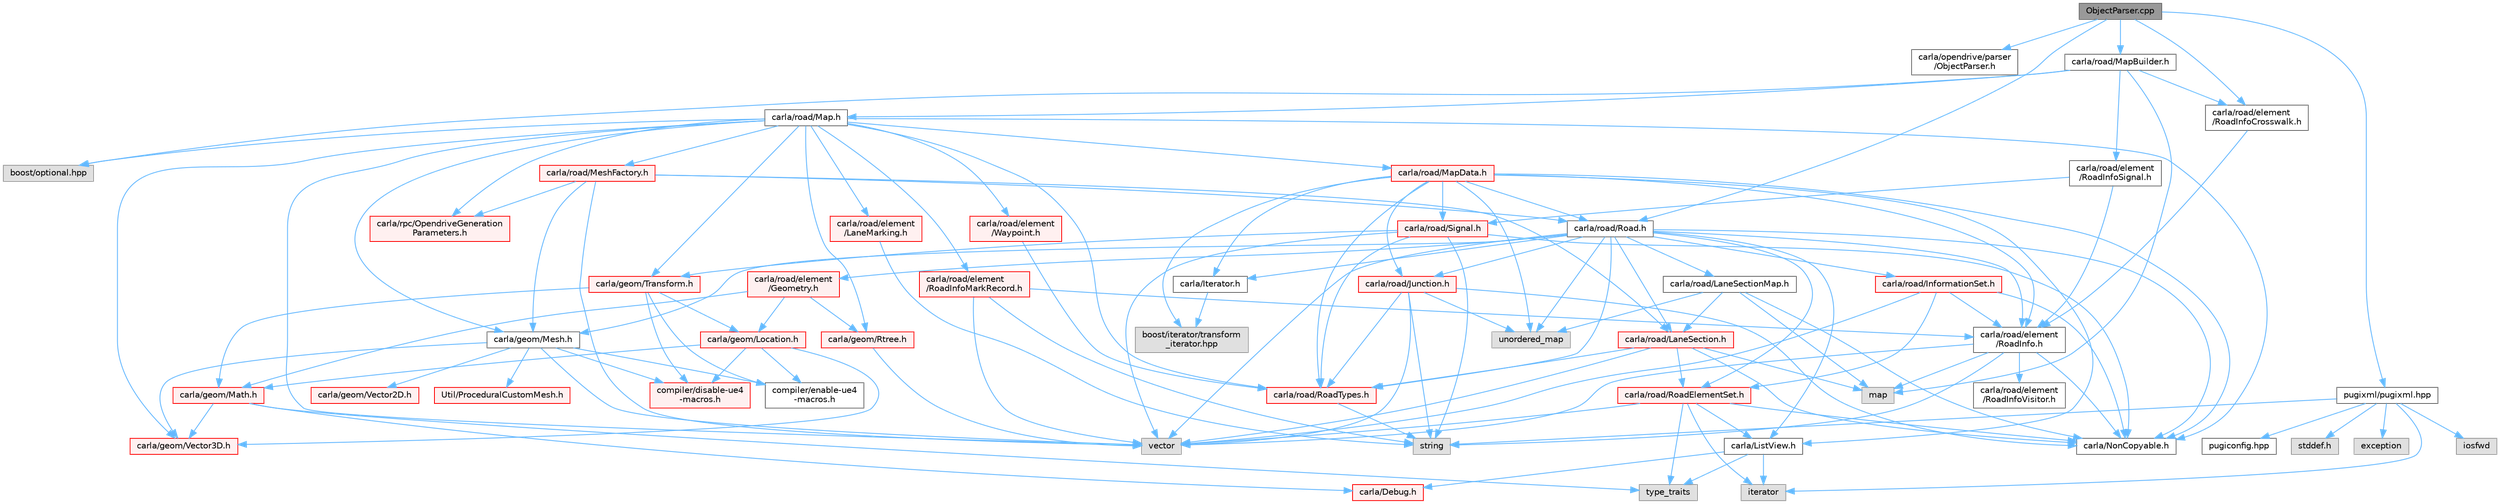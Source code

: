 digraph "ObjectParser.cpp"
{
 // INTERACTIVE_SVG=YES
 // LATEX_PDF_SIZE
  bgcolor="transparent";
  edge [fontname=Helvetica,fontsize=10,labelfontname=Helvetica,labelfontsize=10];
  node [fontname=Helvetica,fontsize=10,shape=box,height=0.2,width=0.4];
  Node1 [id="Node000001",label="ObjectParser.cpp",height=0.2,width=0.4,color="gray40", fillcolor="grey60", style="filled", fontcolor="black",tooltip=" "];
  Node1 -> Node2 [id="edge1_Node000001_Node000002",color="steelblue1",style="solid",tooltip=" "];
  Node2 [id="Node000002",label="carla/opendrive/parser\l/ObjectParser.h",height=0.2,width=0.4,color="grey40", fillcolor="white", style="filled",URL="$d2/d48/ObjectParser_8h.html",tooltip=" "];
  Node1 -> Node3 [id="edge2_Node000001_Node000003",color="steelblue1",style="solid",tooltip=" "];
  Node3 [id="Node000003",label="carla/road/MapBuilder.h",height=0.2,width=0.4,color="grey40", fillcolor="white", style="filled",URL="$de/d3b/MapBuilder_8h.html",tooltip=" "];
  Node3 -> Node4 [id="edge3_Node000003_Node000004",color="steelblue1",style="solid",tooltip=" "];
  Node4 [id="Node000004",label="carla/road/Map.h",height=0.2,width=0.4,color="grey40", fillcolor="white", style="filled",URL="$df/d64/road_2Map_8h.html",tooltip=" "];
  Node4 -> Node5 [id="edge4_Node000004_Node000005",color="steelblue1",style="solid",tooltip=" "];
  Node5 [id="Node000005",label="carla/geom/Mesh.h",height=0.2,width=0.4,color="grey40", fillcolor="white", style="filled",URL="$d9/d31/Mesh_8h.html",tooltip=" "];
  Node5 -> Node6 [id="edge5_Node000005_Node000006",color="steelblue1",style="solid",tooltip=" "];
  Node6 [id="Node000006",label="vector",height=0.2,width=0.4,color="grey60", fillcolor="#E0E0E0", style="filled",tooltip=" "];
  Node5 -> Node7 [id="edge6_Node000005_Node000007",color="steelblue1",style="solid",tooltip=" "];
  Node7 [id="Node000007",label="carla/geom/Vector3D.h",height=0.2,width=0.4,color="red", fillcolor="#FFF0F0", style="filled",URL="$de/d70/geom_2Vector3D_8h.html",tooltip=" "];
  Node5 -> Node24 [id="edge7_Node000005_Node000024",color="steelblue1",style="solid",tooltip=" "];
  Node24 [id="Node000024",label="carla/geom/Vector2D.h",height=0.2,width=0.4,color="red", fillcolor="#FFF0F0", style="filled",URL="$d7/d26/geom_2Vector2D_8h.html",tooltip=" "];
  Node5 -> Node25 [id="edge8_Node000005_Node000025",color="steelblue1",style="solid",tooltip=" "];
  Node25 [id="Node000025",label="compiler/enable-ue4\l-macros.h",height=0.2,width=0.4,color="grey40", fillcolor="white", style="filled",URL="$d9/da2/enable-ue4-macros_8h.html",tooltip=" "];
  Node5 -> Node26 [id="edge9_Node000005_Node000026",color="steelblue1",style="solid",tooltip=" "];
  Node26 [id="Node000026",label="Util/ProceduralCustomMesh.h",height=0.2,width=0.4,color="red", fillcolor="#FFF0F0", style="filled",URL="$d5/d30/ProceduralCustomMesh_8h.html",tooltip=" "];
  Node5 -> Node28 [id="edge10_Node000005_Node000028",color="steelblue1",style="solid",tooltip=" "];
  Node28 [id="Node000028",label="compiler/disable-ue4\l-macros.h",height=0.2,width=0.4,color="red", fillcolor="#FFF0F0", style="filled",URL="$d2/d02/disable-ue4-macros_8h.html",tooltip=" "];
  Node4 -> Node33 [id="edge11_Node000004_Node000033",color="steelblue1",style="solid",tooltip=" "];
  Node33 [id="Node000033",label="carla/geom/Rtree.h",height=0.2,width=0.4,color="red", fillcolor="#FFF0F0", style="filled",URL="$d5/d30/Rtree_8h.html",tooltip=" "];
  Node33 -> Node6 [id="edge12_Node000033_Node000006",color="steelblue1",style="solid",tooltip=" "];
  Node4 -> Node37 [id="edge13_Node000004_Node000037",color="steelblue1",style="solid",tooltip=" "];
  Node37 [id="Node000037",label="carla/geom/Transform.h",height=0.2,width=0.4,color="red", fillcolor="#FFF0F0", style="filled",URL="$de/d17/geom_2Transform_8h.html",tooltip=" "];
  Node37 -> Node38 [id="edge14_Node000037_Node000038",color="steelblue1",style="solid",tooltip=" "];
  Node38 [id="Node000038",label="carla/geom/Location.h",height=0.2,width=0.4,color="red", fillcolor="#FFF0F0", style="filled",URL="$d9/d8b/geom_2Location_8h.html",tooltip=" "];
  Node38 -> Node7 [id="edge15_Node000038_Node000007",color="steelblue1",style="solid",tooltip=" "];
  Node38 -> Node40 [id="edge16_Node000038_Node000040",color="steelblue1",style="solid",tooltip=" "];
  Node40 [id="Node000040",label="carla/geom/Math.h",height=0.2,width=0.4,color="red", fillcolor="#FFF0F0", style="filled",URL="$db/d8a/Math_8h.html",tooltip=" "];
  Node40 -> Node10 [id="edge17_Node000040_Node000010",color="steelblue1",style="solid",tooltip=" "];
  Node10 [id="Node000010",label="carla/Debug.h",height=0.2,width=0.4,color="red", fillcolor="#FFF0F0", style="filled",URL="$d4/deb/Debug_8h.html",tooltip=" "];
  Node40 -> Node7 [id="edge18_Node000040_Node000007",color="steelblue1",style="solid",tooltip=" "];
  Node40 -> Node21 [id="edge19_Node000040_Node000021",color="steelblue1",style="solid",tooltip=" "];
  Node21 [id="Node000021",label="type_traits",height=0.2,width=0.4,color="grey60", fillcolor="#E0E0E0", style="filled",tooltip=" "];
  Node38 -> Node25 [id="edge20_Node000038_Node000025",color="steelblue1",style="solid",tooltip=" "];
  Node38 -> Node28 [id="edge21_Node000038_Node000028",color="steelblue1",style="solid",tooltip=" "];
  Node37 -> Node40 [id="edge22_Node000037_Node000040",color="steelblue1",style="solid",tooltip=" "];
  Node37 -> Node25 [id="edge23_Node000037_Node000025",color="steelblue1",style="solid",tooltip=" "];
  Node37 -> Node28 [id="edge24_Node000037_Node000028",color="steelblue1",style="solid",tooltip=" "];
  Node4 -> Node46 [id="edge25_Node000004_Node000046",color="steelblue1",style="solid",tooltip=" "];
  Node46 [id="Node000046",label="carla/NonCopyable.h",height=0.2,width=0.4,color="grey40", fillcolor="white", style="filled",URL="$d4/dd8/LibCarla_2source_2carla_2NonCopyable_8h.html",tooltip=" "];
  Node4 -> Node47 [id="edge26_Node000004_Node000047",color="steelblue1",style="solid",tooltip=" "];
  Node47 [id="Node000047",label="carla/road/element\l/LaneMarking.h",height=0.2,width=0.4,color="red", fillcolor="#FFF0F0", style="filled",URL="$d5/d4c/LaneMarking_8h.html",tooltip=" "];
  Node47 -> Node48 [id="edge27_Node000047_Node000048",color="steelblue1",style="solid",tooltip=" "];
  Node48 [id="Node000048",label="string",height=0.2,width=0.4,color="grey60", fillcolor="#E0E0E0", style="filled",tooltip=" "];
  Node4 -> Node49 [id="edge28_Node000004_Node000049",color="steelblue1",style="solid",tooltip=" "];
  Node49 [id="Node000049",label="carla/road/element\l/RoadInfoMarkRecord.h",height=0.2,width=0.4,color="red", fillcolor="#FFF0F0", style="filled",URL="$dd/d32/RoadInfoMarkRecord_8h.html",tooltip=" "];
  Node49 -> Node50 [id="edge29_Node000049_Node000050",color="steelblue1",style="solid",tooltip=" "];
  Node50 [id="Node000050",label="carla/road/element\l/RoadInfo.h",height=0.2,width=0.4,color="grey40", fillcolor="white", style="filled",URL="$de/d3a/RoadInfo_8h.html",tooltip=" "];
  Node50 -> Node51 [id="edge30_Node000050_Node000051",color="steelblue1",style="solid",tooltip=" "];
  Node51 [id="Node000051",label="carla/road/element\l/RoadInfoVisitor.h",height=0.2,width=0.4,color="grey40", fillcolor="white", style="filled",URL="$d6/d67/RoadInfoVisitor_8h.html",tooltip=" "];
  Node50 -> Node46 [id="edge31_Node000050_Node000046",color="steelblue1",style="solid",tooltip=" "];
  Node50 -> Node52 [id="edge32_Node000050_Node000052",color="steelblue1",style="solid",tooltip=" "];
  Node52 [id="Node000052",label="map",height=0.2,width=0.4,color="grey60", fillcolor="#E0E0E0", style="filled",tooltip=" "];
  Node50 -> Node48 [id="edge33_Node000050_Node000048",color="steelblue1",style="solid",tooltip=" "];
  Node50 -> Node6 [id="edge34_Node000050_Node000006",color="steelblue1",style="solid",tooltip=" "];
  Node49 -> Node48 [id="edge35_Node000049_Node000048",color="steelblue1",style="solid",tooltip=" "];
  Node49 -> Node6 [id="edge36_Node000049_Node000006",color="steelblue1",style="solid",tooltip=" "];
  Node4 -> Node54 [id="edge37_Node000004_Node000054",color="steelblue1",style="solid",tooltip=" "];
  Node54 [id="Node000054",label="carla/road/element\l/Waypoint.h",height=0.2,width=0.4,color="red", fillcolor="#FFF0F0", style="filled",URL="$d3/dbb/road_2element_2Waypoint_8h.html",tooltip=" "];
  Node54 -> Node55 [id="edge38_Node000054_Node000055",color="steelblue1",style="solid",tooltip=" "];
  Node55 [id="Node000055",label="carla/road/RoadTypes.h",height=0.2,width=0.4,color="red", fillcolor="#FFF0F0", style="filled",URL="$d6/dbb/RoadTypes_8h.html",tooltip=" "];
  Node55 -> Node48 [id="edge39_Node000055_Node000048",color="steelblue1",style="solid",tooltip=" "];
  Node4 -> Node57 [id="edge40_Node000004_Node000057",color="steelblue1",style="solid",tooltip=" "];
  Node57 [id="Node000057",label="carla/road/MapData.h",height=0.2,width=0.4,color="red", fillcolor="#FFF0F0", style="filled",URL="$d5/db7/MapData_8h.html",tooltip=" "];
  Node57 -> Node59 [id="edge41_Node000057_Node000059",color="steelblue1",style="solid",tooltip=" "];
  Node59 [id="Node000059",label="carla/Iterator.h",height=0.2,width=0.4,color="grey40", fillcolor="white", style="filled",URL="$d7/ddd/Iterator_8h.html",tooltip=" "];
  Node59 -> Node60 [id="edge42_Node000059_Node000060",color="steelblue1",style="solid",tooltip=" "];
  Node60 [id="Node000060",label="boost/iterator/transform\l_iterator.hpp",height=0.2,width=0.4,color="grey60", fillcolor="#E0E0E0", style="filled",tooltip=" "];
  Node57 -> Node61 [id="edge43_Node000057_Node000061",color="steelblue1",style="solid",tooltip=" "];
  Node61 [id="Node000061",label="carla/ListView.h",height=0.2,width=0.4,color="grey40", fillcolor="white", style="filled",URL="$d4/d50/LibCarla_2source_2carla_2ListView_8h.html",tooltip=" "];
  Node61 -> Node10 [id="edge44_Node000061_Node000010",color="steelblue1",style="solid",tooltip=" "];
  Node61 -> Node21 [id="edge45_Node000061_Node000021",color="steelblue1",style="solid",tooltip=" "];
  Node61 -> Node62 [id="edge46_Node000061_Node000062",color="steelblue1",style="solid",tooltip=" "];
  Node62 [id="Node000062",label="iterator",height=0.2,width=0.4,color="grey60", fillcolor="#E0E0E0", style="filled",tooltip=" "];
  Node57 -> Node46 [id="edge47_Node000057_Node000046",color="steelblue1",style="solid",tooltip=" "];
  Node57 -> Node50 [id="edge48_Node000057_Node000050",color="steelblue1",style="solid",tooltip=" "];
  Node57 -> Node65 [id="edge49_Node000057_Node000065",color="steelblue1",style="solid",tooltip=" "];
  Node65 [id="Node000065",label="carla/road/Junction.h",height=0.2,width=0.4,color="red", fillcolor="#FFF0F0", style="filled",URL="$d1/d3a/road_2Junction_8h.html",tooltip=" "];
  Node65 -> Node46 [id="edge50_Node000065_Node000046",color="steelblue1",style="solid",tooltip=" "];
  Node65 -> Node55 [id="edge51_Node000065_Node000055",color="steelblue1",style="solid",tooltip=" "];
  Node65 -> Node70 [id="edge52_Node000065_Node000070",color="steelblue1",style="solid",tooltip=" "];
  Node70 [id="Node000070",label="unordered_map",height=0.2,width=0.4,color="grey60", fillcolor="#E0E0E0", style="filled",tooltip=" "];
  Node65 -> Node6 [id="edge53_Node000065_Node000006",color="steelblue1",style="solid",tooltip=" "];
  Node65 -> Node48 [id="edge54_Node000065_Node000048",color="steelblue1",style="solid",tooltip=" "];
  Node57 -> Node72 [id="edge55_Node000057_Node000072",color="steelblue1",style="solid",tooltip=" "];
  Node72 [id="Node000072",label="carla/road/Road.h",height=0.2,width=0.4,color="grey40", fillcolor="white", style="filled",URL="$db/d48/Road_8h.html",tooltip=" "];
  Node72 -> Node5 [id="edge56_Node000072_Node000005",color="steelblue1",style="solid",tooltip=" "];
  Node72 -> Node59 [id="edge57_Node000072_Node000059",color="steelblue1",style="solid",tooltip=" "];
  Node72 -> Node61 [id="edge58_Node000072_Node000061",color="steelblue1",style="solid",tooltip=" "];
  Node72 -> Node46 [id="edge59_Node000072_Node000046",color="steelblue1",style="solid",tooltip=" "];
  Node72 -> Node73 [id="edge60_Node000072_Node000073",color="steelblue1",style="solid",tooltip=" "];
  Node73 [id="Node000073",label="carla/road/element\l/Geometry.h",height=0.2,width=0.4,color="red", fillcolor="#FFF0F0", style="filled",URL="$d3/d8b/Geometry_8h.html",tooltip=" "];
  Node73 -> Node38 [id="edge61_Node000073_Node000038",color="steelblue1",style="solid",tooltip=" "];
  Node73 -> Node40 [id="edge62_Node000073_Node000040",color="steelblue1",style="solid",tooltip=" "];
  Node73 -> Node33 [id="edge63_Node000073_Node000033",color="steelblue1",style="solid",tooltip=" "];
  Node72 -> Node50 [id="edge64_Node000072_Node000050",color="steelblue1",style="solid",tooltip=" "];
  Node72 -> Node75 [id="edge65_Node000072_Node000075",color="steelblue1",style="solid",tooltip=" "];
  Node75 [id="Node000075",label="carla/road/InformationSet.h",height=0.2,width=0.4,color="red", fillcolor="#FFF0F0", style="filled",URL="$d2/d56/InformationSet_8h.html",tooltip=" "];
  Node75 -> Node46 [id="edge66_Node000075_Node000046",color="steelblue1",style="solid",tooltip=" "];
  Node75 -> Node76 [id="edge67_Node000075_Node000076",color="steelblue1",style="solid",tooltip=" "];
  Node76 [id="Node000076",label="carla/road/RoadElementSet.h",height=0.2,width=0.4,color="red", fillcolor="#FFF0F0", style="filled",URL="$d3/d81/RoadElementSet_8h.html",tooltip=" "];
  Node76 -> Node61 [id="edge68_Node000076_Node000061",color="steelblue1",style="solid",tooltip=" "];
  Node76 -> Node46 [id="edge69_Node000076_Node000046",color="steelblue1",style="solid",tooltip=" "];
  Node76 -> Node62 [id="edge70_Node000076_Node000062",color="steelblue1",style="solid",tooltip=" "];
  Node76 -> Node6 [id="edge71_Node000076_Node000006",color="steelblue1",style="solid",tooltip=" "];
  Node76 -> Node21 [id="edge72_Node000076_Node000021",color="steelblue1",style="solid",tooltip=" "];
  Node75 -> Node50 [id="edge73_Node000075_Node000050",color="steelblue1",style="solid",tooltip=" "];
  Node75 -> Node6 [id="edge74_Node000075_Node000006",color="steelblue1",style="solid",tooltip=" "];
  Node72 -> Node65 [id="edge75_Node000072_Node000065",color="steelblue1",style="solid",tooltip=" "];
  Node72 -> Node79 [id="edge76_Node000072_Node000079",color="steelblue1",style="solid",tooltip=" "];
  Node79 [id="Node000079",label="carla/road/LaneSection.h",height=0.2,width=0.4,color="red", fillcolor="#FFF0F0", style="filled",URL="$d6/dfd/LaneSection_8h.html",tooltip=" "];
  Node79 -> Node46 [id="edge77_Node000079_Node000046",color="steelblue1",style="solid",tooltip=" "];
  Node79 -> Node76 [id="edge78_Node000079_Node000076",color="steelblue1",style="solid",tooltip=" "];
  Node79 -> Node55 [id="edge79_Node000079_Node000055",color="steelblue1",style="solid",tooltip=" "];
  Node79 -> Node52 [id="edge80_Node000079_Node000052",color="steelblue1",style="solid",tooltip=" "];
  Node79 -> Node6 [id="edge81_Node000079_Node000006",color="steelblue1",style="solid",tooltip=" "];
  Node72 -> Node81 [id="edge82_Node000072_Node000081",color="steelblue1",style="solid",tooltip=" "];
  Node81 [id="Node000081",label="carla/road/LaneSectionMap.h",height=0.2,width=0.4,color="grey40", fillcolor="white", style="filled",URL="$df/d60/LaneSectionMap_8h.html",tooltip=" "];
  Node81 -> Node46 [id="edge83_Node000081_Node000046",color="steelblue1",style="solid",tooltip=" "];
  Node81 -> Node79 [id="edge84_Node000081_Node000079",color="steelblue1",style="solid",tooltip=" "];
  Node81 -> Node52 [id="edge85_Node000081_Node000052",color="steelblue1",style="solid",tooltip=" "];
  Node81 -> Node70 [id="edge86_Node000081_Node000070",color="steelblue1",style="solid",tooltip=" "];
  Node72 -> Node76 [id="edge87_Node000072_Node000076",color="steelblue1",style="solid",tooltip=" "];
  Node72 -> Node55 [id="edge88_Node000072_Node000055",color="steelblue1",style="solid",tooltip=" "];
  Node72 -> Node70 [id="edge89_Node000072_Node000070",color="steelblue1",style="solid",tooltip=" "];
  Node72 -> Node6 [id="edge90_Node000072_Node000006",color="steelblue1",style="solid",tooltip=" "];
  Node57 -> Node55 [id="edge91_Node000057_Node000055",color="steelblue1",style="solid",tooltip=" "];
  Node57 -> Node82 [id="edge92_Node000057_Node000082",color="steelblue1",style="solid",tooltip=" "];
  Node82 [id="Node000082",label="carla/road/Signal.h",height=0.2,width=0.4,color="red", fillcolor="#FFF0F0", style="filled",URL="$d0/def/Signal_8h.html",tooltip=" "];
  Node82 -> Node46 [id="edge93_Node000082_Node000046",color="steelblue1",style="solid",tooltip=" "];
  Node82 -> Node55 [id="edge94_Node000082_Node000055",color="steelblue1",style="solid",tooltip=" "];
  Node82 -> Node37 [id="edge95_Node000082_Node000037",color="steelblue1",style="solid",tooltip=" "];
  Node82 -> Node48 [id="edge96_Node000082_Node000048",color="steelblue1",style="solid",tooltip=" "];
  Node82 -> Node6 [id="edge97_Node000082_Node000006",color="steelblue1",style="solid",tooltip=" "];
  Node57 -> Node60 [id="edge98_Node000057_Node000060",color="steelblue1",style="solid",tooltip=" "];
  Node57 -> Node70 [id="edge99_Node000057_Node000070",color="steelblue1",style="solid",tooltip=" "];
  Node4 -> Node55 [id="edge100_Node000004_Node000055",color="steelblue1",style="solid",tooltip=" "];
  Node4 -> Node89 [id="edge101_Node000004_Node000089",color="steelblue1",style="solid",tooltip=" "];
  Node89 [id="Node000089",label="carla/road/MeshFactory.h",height=0.2,width=0.4,color="red", fillcolor="#FFF0F0", style="filled",URL="$d9/d87/MeshFactory_8h.html",tooltip=" "];
  Node89 -> Node6 [id="edge102_Node000089_Node000006",color="steelblue1",style="solid",tooltip=" "];
  Node89 -> Node5 [id="edge103_Node000089_Node000005",color="steelblue1",style="solid",tooltip=" "];
  Node89 -> Node72 [id="edge104_Node000089_Node000072",color="steelblue1",style="solid",tooltip=" "];
  Node89 -> Node79 [id="edge105_Node000089_Node000079",color="steelblue1",style="solid",tooltip=" "];
  Node89 -> Node90 [id="edge106_Node000089_Node000090",color="steelblue1",style="solid",tooltip=" "];
  Node90 [id="Node000090",label="carla/rpc/OpendriveGeneration\lParameters.h",height=0.2,width=0.4,color="red", fillcolor="#FFF0F0", style="filled",URL="$d9/d3b/OpendriveGenerationParameters_8h.html",tooltip=" "];
  Node4 -> Node7 [id="edge107_Node000004_Node000007",color="steelblue1",style="solid",tooltip=" "];
  Node4 -> Node90 [id="edge108_Node000004_Node000090",color="steelblue1",style="solid",tooltip=" "];
  Node4 -> Node91 [id="edge109_Node000004_Node000091",color="steelblue1",style="solid",tooltip=" "];
  Node91 [id="Node000091",label="boost/optional.hpp",height=0.2,width=0.4,color="grey60", fillcolor="#E0E0E0", style="filled",tooltip=" "];
  Node4 -> Node6 [id="edge110_Node000004_Node000006",color="steelblue1",style="solid",tooltip=" "];
  Node3 -> Node92 [id="edge111_Node000003_Node000092",color="steelblue1",style="solid",tooltip=" "];
  Node92 [id="Node000092",label="carla/road/element\l/RoadInfoCrosswalk.h",height=0.2,width=0.4,color="grey40", fillcolor="white", style="filled",URL="$da/dd7/RoadInfoCrosswalk_8h.html",tooltip=" "];
  Node92 -> Node50 [id="edge112_Node000092_Node000050",color="steelblue1",style="solid",tooltip=" "];
  Node3 -> Node93 [id="edge113_Node000003_Node000093",color="steelblue1",style="solid",tooltip=" "];
  Node93 [id="Node000093",label="carla/road/element\l/RoadInfoSignal.h",height=0.2,width=0.4,color="grey40", fillcolor="white", style="filled",URL="$d1/d1d/RoadInfoSignal_8h.html",tooltip=" "];
  Node93 -> Node82 [id="edge114_Node000093_Node000082",color="steelblue1",style="solid",tooltip=" "];
  Node93 -> Node50 [id="edge115_Node000093_Node000050",color="steelblue1",style="solid",tooltip=" "];
  Node3 -> Node91 [id="edge116_Node000003_Node000091",color="steelblue1",style="solid",tooltip=" "];
  Node3 -> Node52 [id="edge117_Node000003_Node000052",color="steelblue1",style="solid",tooltip=" "];
  Node1 -> Node92 [id="edge118_Node000001_Node000092",color="steelblue1",style="solid",tooltip=" "];
  Node1 -> Node72 [id="edge119_Node000001_Node000072",color="steelblue1",style="solid",tooltip=" "];
  Node1 -> Node94 [id="edge120_Node000001_Node000094",color="steelblue1",style="solid",tooltip=" "];
  Node94 [id="Node000094",label="pugixml/pugixml.hpp",height=0.2,width=0.4,color="grey40", fillcolor="white", style="filled",URL="$df/d63/pugixml_8hpp.html",tooltip=" "];
  Node94 -> Node95 [id="edge121_Node000094_Node000095",color="steelblue1",style="solid",tooltip=" "];
  Node95 [id="Node000095",label="pugiconfig.hpp",height=0.2,width=0.4,color="grey40", fillcolor="white", style="filled",URL="$df/d4b/pugiconfig_8hpp.html",tooltip=" "];
  Node94 -> Node96 [id="edge122_Node000094_Node000096",color="steelblue1",style="solid",tooltip=" "];
  Node96 [id="Node000096",label="stddef.h",height=0.2,width=0.4,color="grey60", fillcolor="#E0E0E0", style="filled",tooltip=" "];
  Node94 -> Node97 [id="edge123_Node000094_Node000097",color="steelblue1",style="solid",tooltip=" "];
  Node97 [id="Node000097",label="exception",height=0.2,width=0.4,color="grey60", fillcolor="#E0E0E0", style="filled",tooltip=" "];
  Node94 -> Node62 [id="edge124_Node000094_Node000062",color="steelblue1",style="solid",tooltip=" "];
  Node94 -> Node98 [id="edge125_Node000094_Node000098",color="steelblue1",style="solid",tooltip=" "];
  Node98 [id="Node000098",label="iosfwd",height=0.2,width=0.4,color="grey60", fillcolor="#E0E0E0", style="filled",tooltip=" "];
  Node94 -> Node48 [id="edge126_Node000094_Node000048",color="steelblue1",style="solid",tooltip=" "];
}
